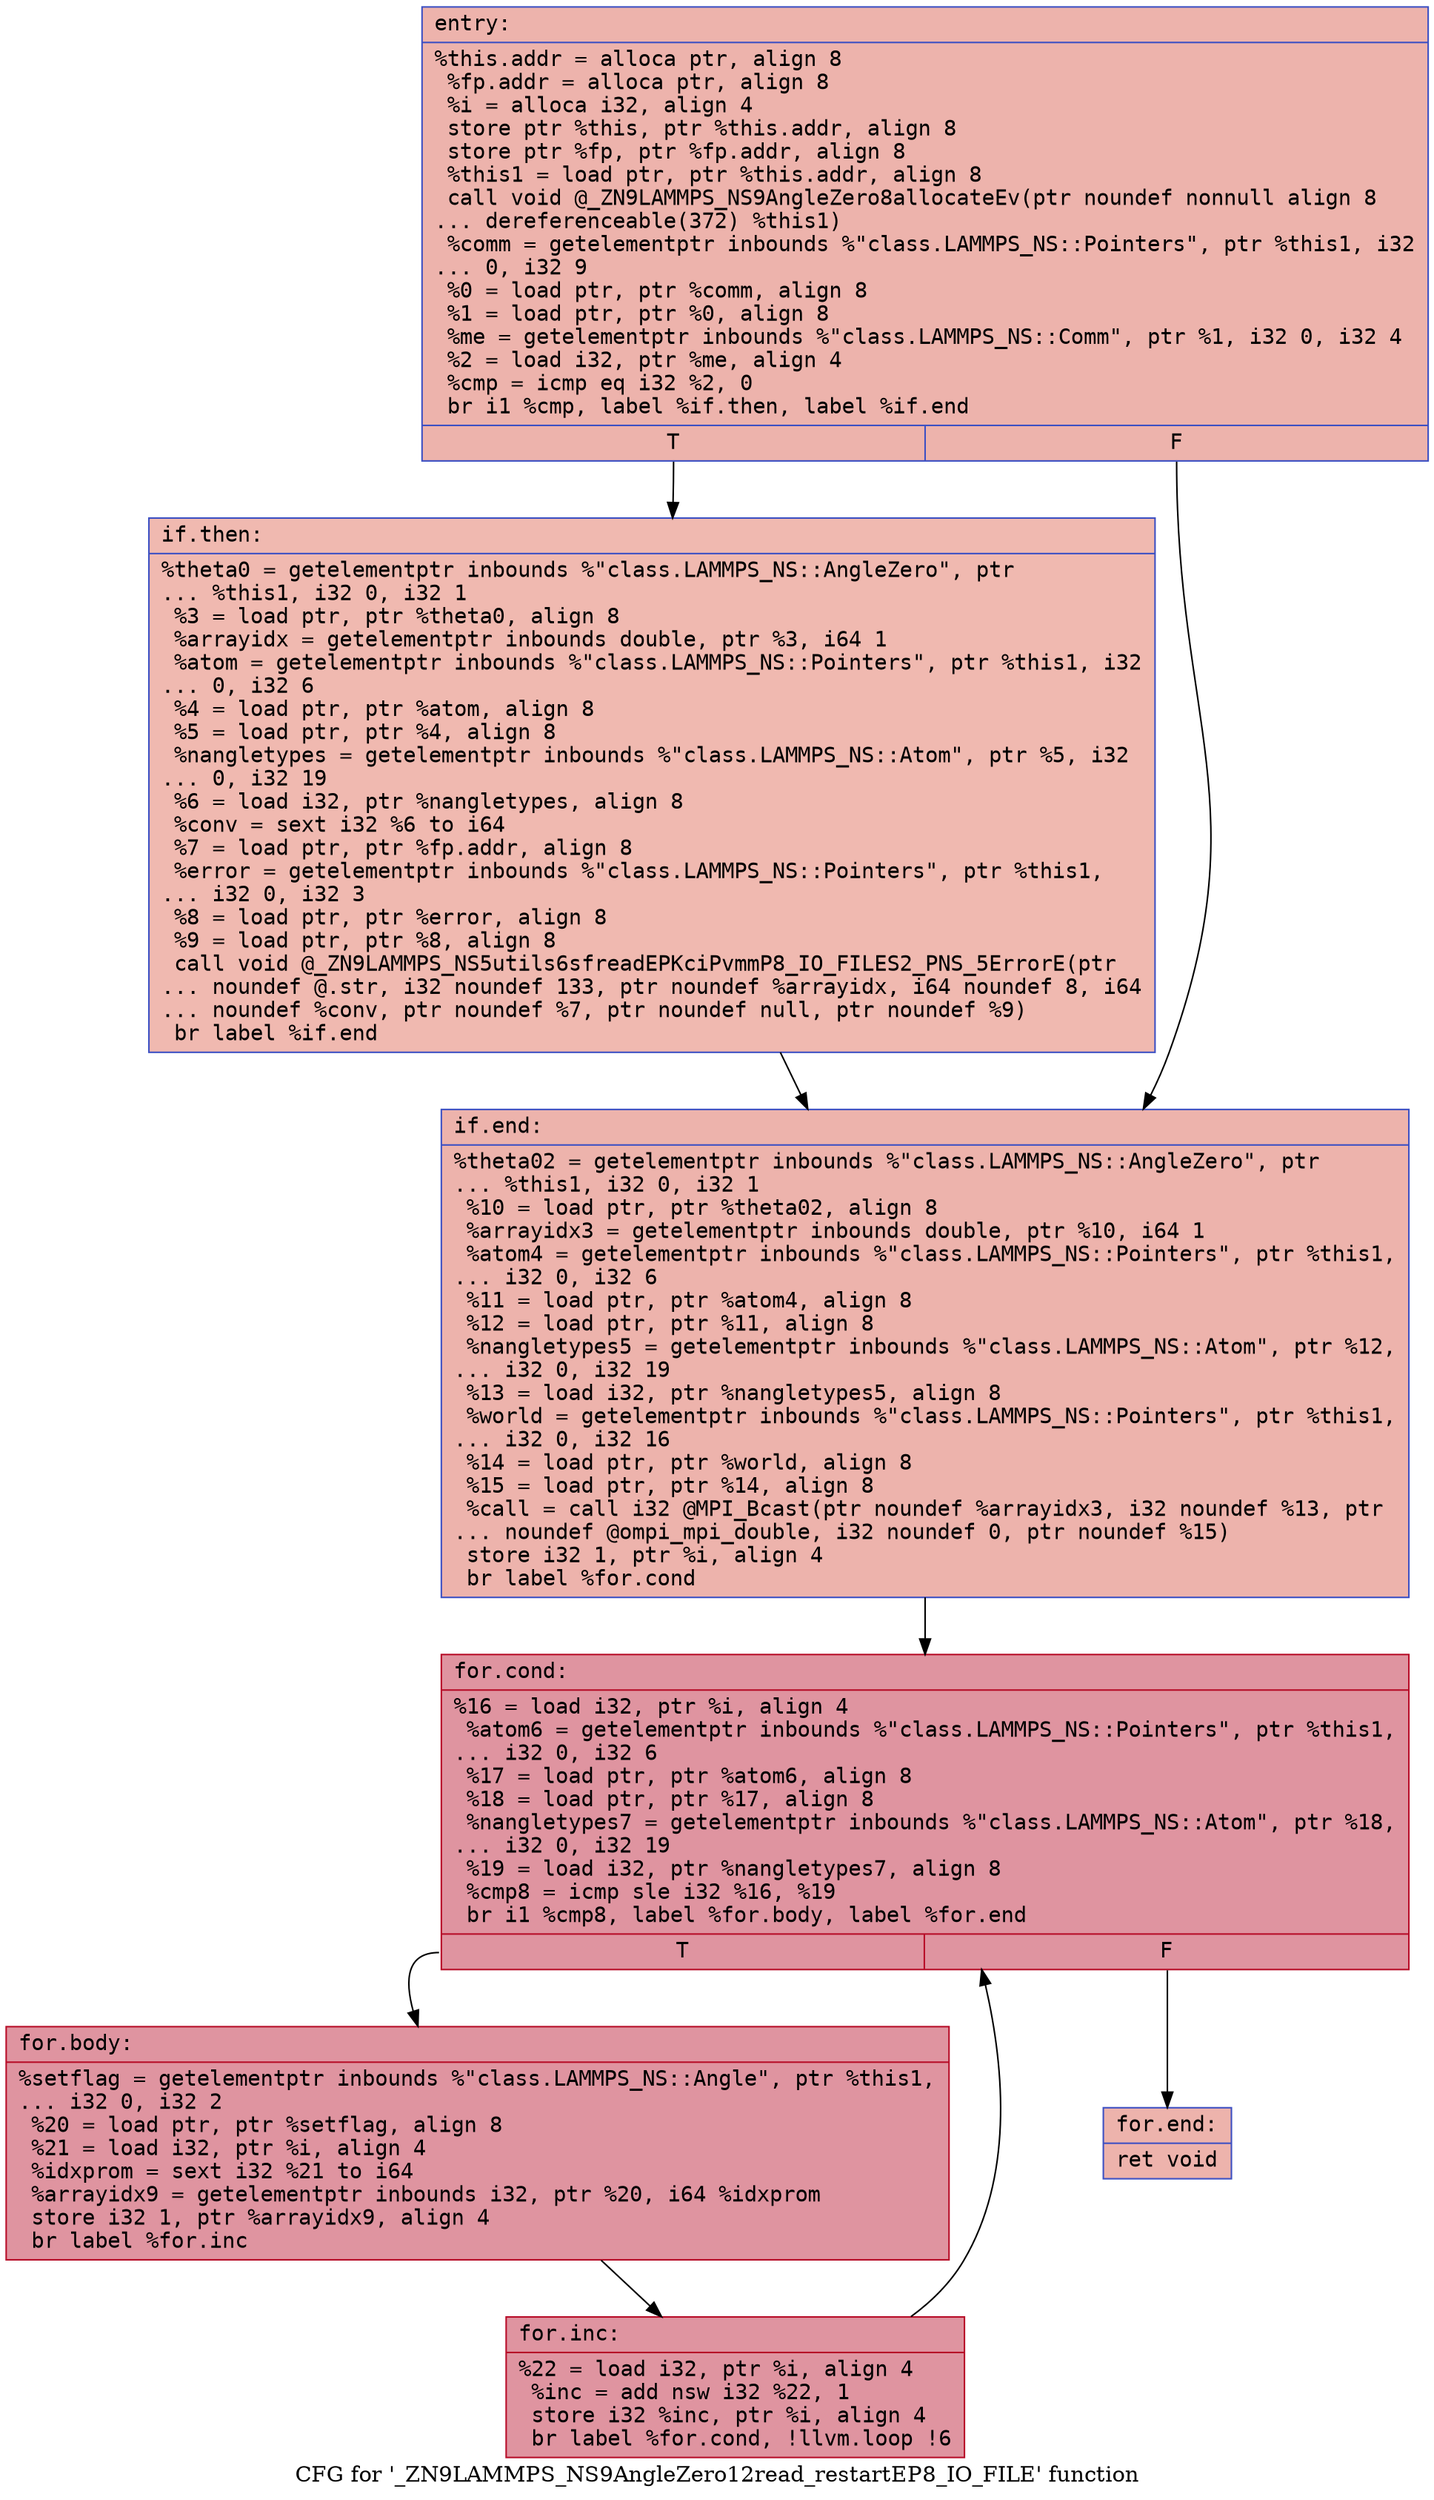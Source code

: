 digraph "CFG for '_ZN9LAMMPS_NS9AngleZero12read_restartEP8_IO_FILE' function" {
	label="CFG for '_ZN9LAMMPS_NS9AngleZero12read_restartEP8_IO_FILE' function";

	Node0x55d6952bf9f0 [shape=record,color="#3d50c3ff", style=filled, fillcolor="#d6524470" fontname="Courier",label="{entry:\l|  %this.addr = alloca ptr, align 8\l  %fp.addr = alloca ptr, align 8\l  %i = alloca i32, align 4\l  store ptr %this, ptr %this.addr, align 8\l  store ptr %fp, ptr %fp.addr, align 8\l  %this1 = load ptr, ptr %this.addr, align 8\l  call void @_ZN9LAMMPS_NS9AngleZero8allocateEv(ptr noundef nonnull align 8\l... dereferenceable(372) %this1)\l  %comm = getelementptr inbounds %\"class.LAMMPS_NS::Pointers\", ptr %this1, i32\l... 0, i32 9\l  %0 = load ptr, ptr %comm, align 8\l  %1 = load ptr, ptr %0, align 8\l  %me = getelementptr inbounds %\"class.LAMMPS_NS::Comm\", ptr %1, i32 0, i32 4\l  %2 = load i32, ptr %me, align 4\l  %cmp = icmp eq i32 %2, 0\l  br i1 %cmp, label %if.then, label %if.end\l|{<s0>T|<s1>F}}"];
	Node0x55d6952bf9f0:s0 -> Node0x55d695294ed0[tooltip="entry -> if.then\nProbability 37.50%" ];
	Node0x55d6952bf9f0:s1 -> Node0x55d6952ab5a0[tooltip="entry -> if.end\nProbability 62.50%" ];
	Node0x55d695294ed0 [shape=record,color="#3d50c3ff", style=filled, fillcolor="#de614d70" fontname="Courier",label="{if.then:\l|  %theta0 = getelementptr inbounds %\"class.LAMMPS_NS::AngleZero\", ptr\l... %this1, i32 0, i32 1\l  %3 = load ptr, ptr %theta0, align 8\l  %arrayidx = getelementptr inbounds double, ptr %3, i64 1\l  %atom = getelementptr inbounds %\"class.LAMMPS_NS::Pointers\", ptr %this1, i32\l... 0, i32 6\l  %4 = load ptr, ptr %atom, align 8\l  %5 = load ptr, ptr %4, align 8\l  %nangletypes = getelementptr inbounds %\"class.LAMMPS_NS::Atom\", ptr %5, i32\l... 0, i32 19\l  %6 = load i32, ptr %nangletypes, align 8\l  %conv = sext i32 %6 to i64\l  %7 = load ptr, ptr %fp.addr, align 8\l  %error = getelementptr inbounds %\"class.LAMMPS_NS::Pointers\", ptr %this1,\l... i32 0, i32 3\l  %8 = load ptr, ptr %error, align 8\l  %9 = load ptr, ptr %8, align 8\l  call void @_ZN9LAMMPS_NS5utils6sfreadEPKciPvmmP8_IO_FILES2_PNS_5ErrorE(ptr\l... noundef @.str, i32 noundef 133, ptr noundef %arrayidx, i64 noundef 8, i64\l... noundef %conv, ptr noundef %7, ptr noundef null, ptr noundef %9)\l  br label %if.end\l}"];
	Node0x55d695294ed0 -> Node0x55d6952ab5a0[tooltip="if.then -> if.end\nProbability 100.00%" ];
	Node0x55d6952ab5a0 [shape=record,color="#3d50c3ff", style=filled, fillcolor="#d6524470" fontname="Courier",label="{if.end:\l|  %theta02 = getelementptr inbounds %\"class.LAMMPS_NS::AngleZero\", ptr\l... %this1, i32 0, i32 1\l  %10 = load ptr, ptr %theta02, align 8\l  %arrayidx3 = getelementptr inbounds double, ptr %10, i64 1\l  %atom4 = getelementptr inbounds %\"class.LAMMPS_NS::Pointers\", ptr %this1,\l... i32 0, i32 6\l  %11 = load ptr, ptr %atom4, align 8\l  %12 = load ptr, ptr %11, align 8\l  %nangletypes5 = getelementptr inbounds %\"class.LAMMPS_NS::Atom\", ptr %12,\l... i32 0, i32 19\l  %13 = load i32, ptr %nangletypes5, align 8\l  %world = getelementptr inbounds %\"class.LAMMPS_NS::Pointers\", ptr %this1,\l... i32 0, i32 16\l  %14 = load ptr, ptr %world, align 8\l  %15 = load ptr, ptr %14, align 8\l  %call = call i32 @MPI_Bcast(ptr noundef %arrayidx3, i32 noundef %13, ptr\l... noundef @ompi_mpi_double, i32 noundef 0, ptr noundef %15)\l  store i32 1, ptr %i, align 4\l  br label %for.cond\l}"];
	Node0x55d6952ab5a0 -> Node0x55d6952aceb0[tooltip="if.end -> for.cond\nProbability 100.00%" ];
	Node0x55d6952aceb0 [shape=record,color="#b70d28ff", style=filled, fillcolor="#b70d2870" fontname="Courier",label="{for.cond:\l|  %16 = load i32, ptr %i, align 4\l  %atom6 = getelementptr inbounds %\"class.LAMMPS_NS::Pointers\", ptr %this1,\l... i32 0, i32 6\l  %17 = load ptr, ptr %atom6, align 8\l  %18 = load ptr, ptr %17, align 8\l  %nangletypes7 = getelementptr inbounds %\"class.LAMMPS_NS::Atom\", ptr %18,\l... i32 0, i32 19\l  %19 = load i32, ptr %nangletypes7, align 8\l  %cmp8 = icmp sle i32 %16, %19\l  br i1 %cmp8, label %for.body, label %for.end\l|{<s0>T|<s1>F}}"];
	Node0x55d6952aceb0:s0 -> Node0x55d6952bf8b0[tooltip="for.cond -> for.body\nProbability 96.88%" ];
	Node0x55d6952aceb0:s1 -> Node0x55d6952ab8c0[tooltip="for.cond -> for.end\nProbability 3.12%" ];
	Node0x55d6952bf8b0 [shape=record,color="#b70d28ff", style=filled, fillcolor="#b70d2870" fontname="Courier",label="{for.body:\l|  %setflag = getelementptr inbounds %\"class.LAMMPS_NS::Angle\", ptr %this1,\l... i32 0, i32 2\l  %20 = load ptr, ptr %setflag, align 8\l  %21 = load i32, ptr %i, align 4\l  %idxprom = sext i32 %21 to i64\l  %arrayidx9 = getelementptr inbounds i32, ptr %20, i64 %idxprom\l  store i32 1, ptr %arrayidx9, align 4\l  br label %for.inc\l}"];
	Node0x55d6952bf8b0 -> Node0x55d6952c5620[tooltip="for.body -> for.inc\nProbability 100.00%" ];
	Node0x55d6952c5620 [shape=record,color="#b70d28ff", style=filled, fillcolor="#b70d2870" fontname="Courier",label="{for.inc:\l|  %22 = load i32, ptr %i, align 4\l  %inc = add nsw i32 %22, 1\l  store i32 %inc, ptr %i, align 4\l  br label %for.cond, !llvm.loop !6\l}"];
	Node0x55d6952c5620 -> Node0x55d6952aceb0[tooltip="for.inc -> for.cond\nProbability 100.00%" ];
	Node0x55d6952ab8c0 [shape=record,color="#3d50c3ff", style=filled, fillcolor="#d6524470" fontname="Courier",label="{for.end:\l|  ret void\l}"];
}
